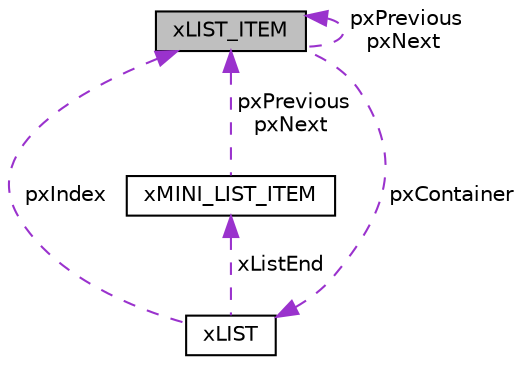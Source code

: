 digraph "xLIST_ITEM"
{
  edge [fontname="Helvetica",fontsize="10",labelfontname="Helvetica",labelfontsize="10"];
  node [fontname="Helvetica",fontsize="10",shape=record];
  Node1 [label="xLIST_ITEM",height=0.2,width=0.4,color="black", fillcolor="grey75", style="filled", fontcolor="black"];
  Node1 -> Node1 [dir="back",color="darkorchid3",fontsize="10",style="dashed",label=" pxPrevious\npxNext" ,fontname="Helvetica"];
  Node2 -> Node1 [dir="back",color="darkorchid3",fontsize="10",style="dashed",label=" pxContainer" ,fontname="Helvetica"];
  Node2 [label="xLIST",height=0.2,width=0.4,color="black", fillcolor="white", style="filled",URL="$structx_l_i_s_t.html"];
  Node3 -> Node2 [dir="back",color="darkorchid3",fontsize="10",style="dashed",label=" xListEnd" ,fontname="Helvetica"];
  Node3 [label="xMINI_LIST_ITEM",height=0.2,width=0.4,color="black", fillcolor="white", style="filled",URL="$structx_m_i_n_i___l_i_s_t___i_t_e_m.html"];
  Node1 -> Node3 [dir="back",color="darkorchid3",fontsize="10",style="dashed",label=" pxPrevious\npxNext" ,fontname="Helvetica"];
  Node1 -> Node2 [dir="back",color="darkorchid3",fontsize="10",style="dashed",label=" pxIndex" ,fontname="Helvetica"];
}
